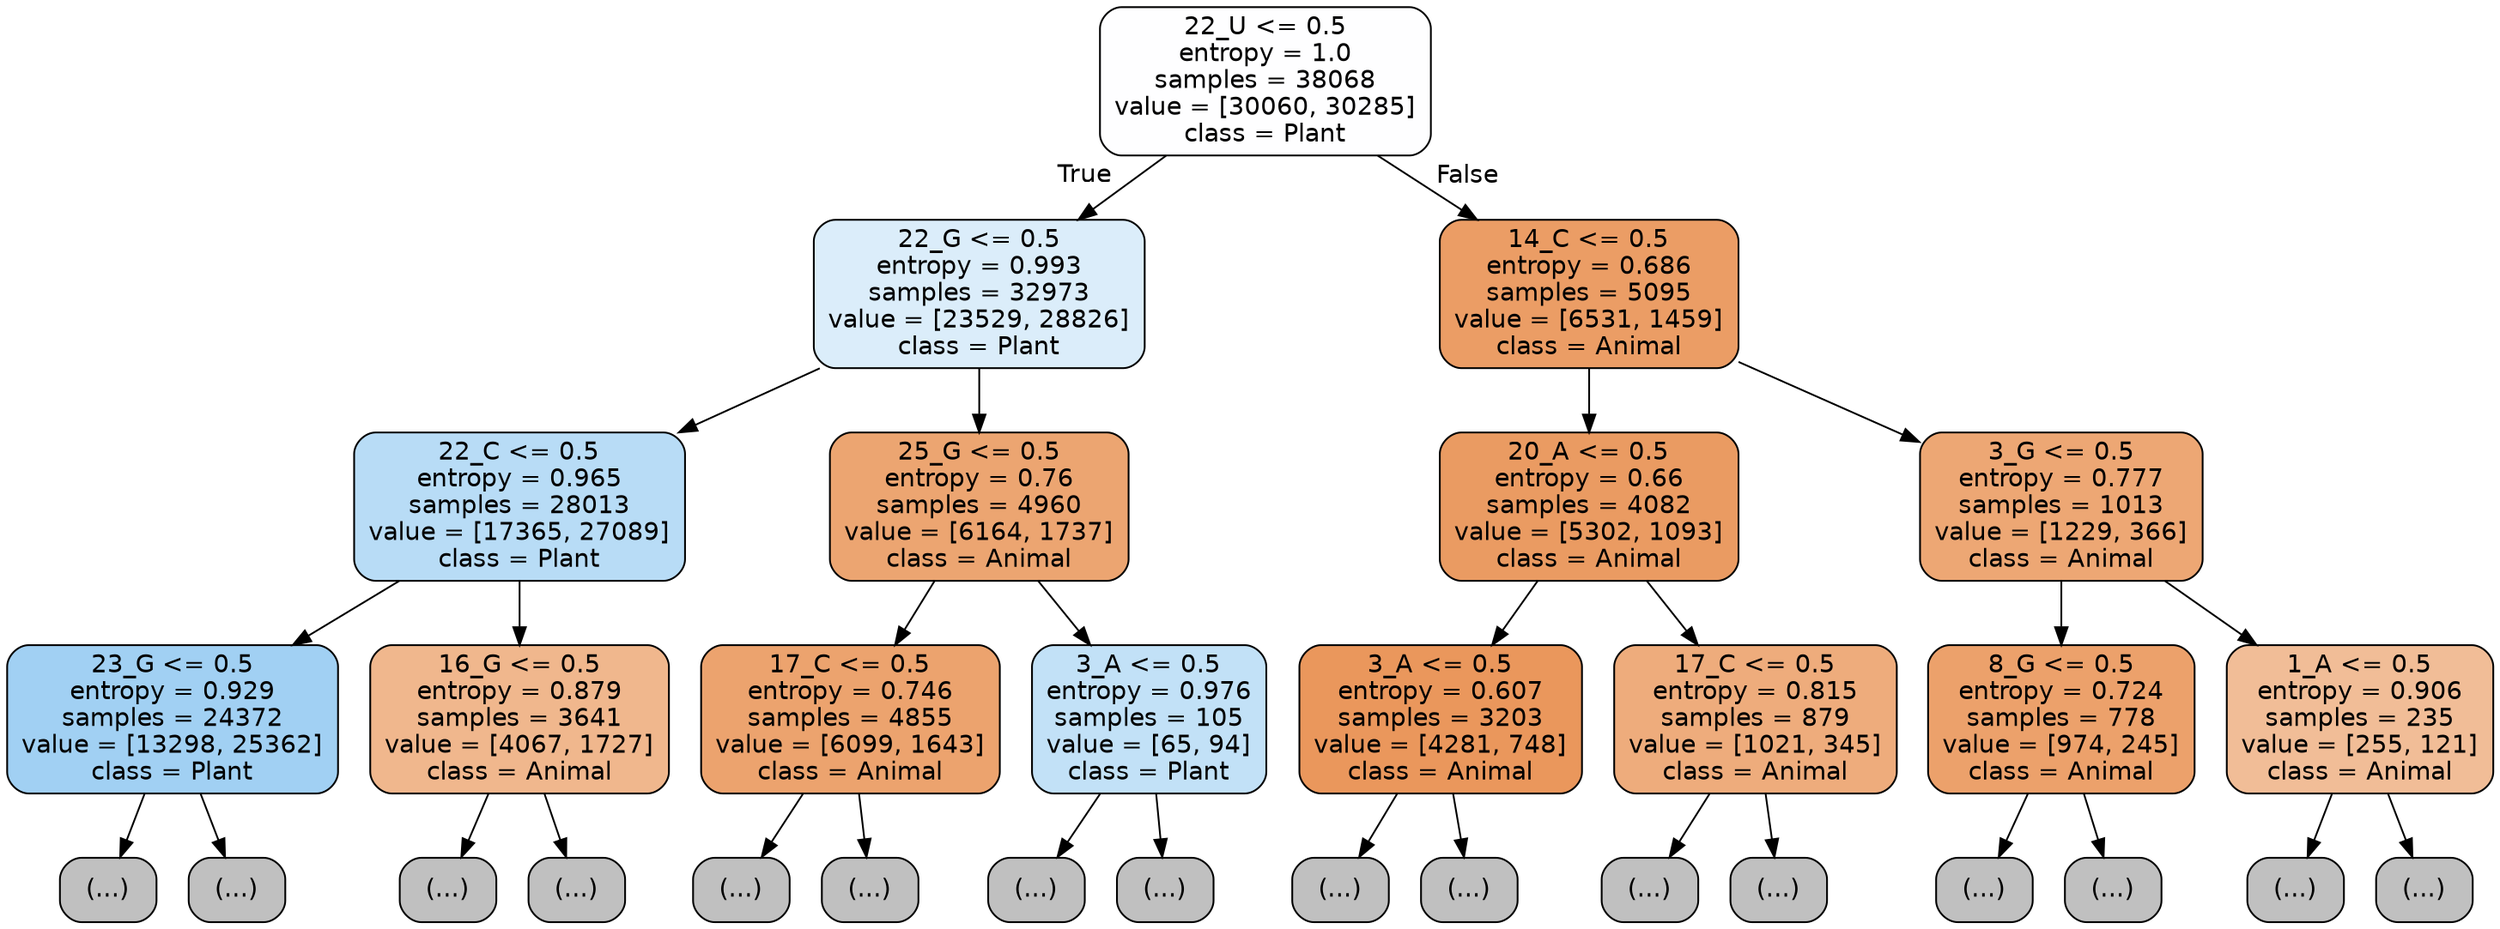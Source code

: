 digraph Tree {
node [shape=box, style="filled, rounded", color="black", fontname="helvetica"] ;
edge [fontname="helvetica"] ;
0 [label="22_U <= 0.5\nentropy = 1.0\nsamples = 38068\nvalue = [30060, 30285]\nclass = Plant", fillcolor="#fefeff"] ;
1 [label="22_G <= 0.5\nentropy = 0.993\nsamples = 32973\nvalue = [23529, 28826]\nclass = Plant", fillcolor="#dbedfa"] ;
0 -> 1 [labeldistance=2.5, labelangle=45, headlabel="True"] ;
2 [label="22_C <= 0.5\nentropy = 0.965\nsamples = 28013\nvalue = [17365, 27089]\nclass = Plant", fillcolor="#b8dcf6"] ;
1 -> 2 ;
3 [label="23_G <= 0.5\nentropy = 0.929\nsamples = 24372\nvalue = [13298, 25362]\nclass = Plant", fillcolor="#a1d0f3"] ;
2 -> 3 ;
4 [label="(...)", fillcolor="#C0C0C0"] ;
3 -> 4 ;
10429 [label="(...)", fillcolor="#C0C0C0"] ;
3 -> 10429 ;
10620 [label="16_G <= 0.5\nentropy = 0.879\nsamples = 3641\nvalue = [4067, 1727]\nclass = Animal", fillcolor="#f0b78d"] ;
2 -> 10620 ;
10621 [label="(...)", fillcolor="#C0C0C0"] ;
10620 -> 10621 ;
12030 [label="(...)", fillcolor="#C0C0C0"] ;
10620 -> 12030 ;
12447 [label="25_G <= 0.5\nentropy = 0.76\nsamples = 4960\nvalue = [6164, 1737]\nclass = Animal", fillcolor="#eca571"] ;
1 -> 12447 ;
12448 [label="17_C <= 0.5\nentropy = 0.746\nsamples = 4855\nvalue = [6099, 1643]\nclass = Animal", fillcolor="#eca36e"] ;
12447 -> 12448 ;
12449 [label="(...)", fillcolor="#C0C0C0"] ;
12448 -> 12449 ;
13940 [label="(...)", fillcolor="#C0C0C0"] ;
12448 -> 13940 ;
14403 [label="3_A <= 0.5\nentropy = 0.976\nsamples = 105\nvalue = [65, 94]\nclass = Plant", fillcolor="#c2e1f7"] ;
12447 -> 14403 ;
14404 [label="(...)", fillcolor="#C0C0C0"] ;
14403 -> 14404 ;
14457 [label="(...)", fillcolor="#C0C0C0"] ;
14403 -> 14457 ;
14464 [label="14_C <= 0.5\nentropy = 0.686\nsamples = 5095\nvalue = [6531, 1459]\nclass = Animal", fillcolor="#eb9d65"] ;
0 -> 14464 [labeldistance=2.5, labelangle=-45, headlabel="False"] ;
14465 [label="20_A <= 0.5\nentropy = 0.66\nsamples = 4082\nvalue = [5302, 1093]\nclass = Animal", fillcolor="#ea9b62"] ;
14464 -> 14465 ;
14466 [label="3_A <= 0.5\nentropy = 0.607\nsamples = 3203\nvalue = [4281, 748]\nclass = Animal", fillcolor="#ea975c"] ;
14465 -> 14466 ;
14467 [label="(...)", fillcolor="#C0C0C0"] ;
14466 -> 14467 ;
15252 [label="(...)", fillcolor="#C0C0C0"] ;
14466 -> 15252 ;
15569 [label="17_C <= 0.5\nentropy = 0.815\nsamples = 879\nvalue = [1021, 345]\nclass = Animal", fillcolor="#eeac7c"] ;
14465 -> 15569 ;
15570 [label="(...)", fillcolor="#C0C0C0"] ;
15569 -> 15570 ;
15897 [label="(...)", fillcolor="#C0C0C0"] ;
15569 -> 15897 ;
15962 [label="3_G <= 0.5\nentropy = 0.777\nsamples = 1013\nvalue = [1229, 366]\nclass = Animal", fillcolor="#eda774"] ;
14464 -> 15962 ;
15963 [label="8_G <= 0.5\nentropy = 0.724\nsamples = 778\nvalue = [974, 245]\nclass = Animal", fillcolor="#eca16b"] ;
15962 -> 15963 ;
15964 [label="(...)", fillcolor="#C0C0C0"] ;
15963 -> 15964 ;
16179 [label="(...)", fillcolor="#C0C0C0"] ;
15963 -> 16179 ;
16250 [label="1_A <= 0.5\nentropy = 0.906\nsamples = 235\nvalue = [255, 121]\nclass = Animal", fillcolor="#f1bd97"] ;
15962 -> 16250 ;
16251 [label="(...)", fillcolor="#C0C0C0"] ;
16250 -> 16251 ;
16352 [label="(...)", fillcolor="#C0C0C0"] ;
16250 -> 16352 ;
}